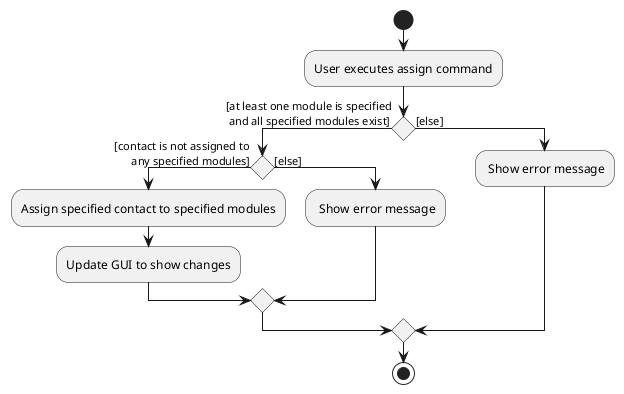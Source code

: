 @startuml
start
:User executes assign command;
if () then ([at least one module is specified
 and all specified modules exist])
    if () then ([contact is not assigned to
      any specified modules])
        :Assign specified contact to specified modules;
        :Update GUI to show changes;

    else([else])
        : Show error message;
    endif
else ([else])
    : Show error message;
endif
stop
@enduml
